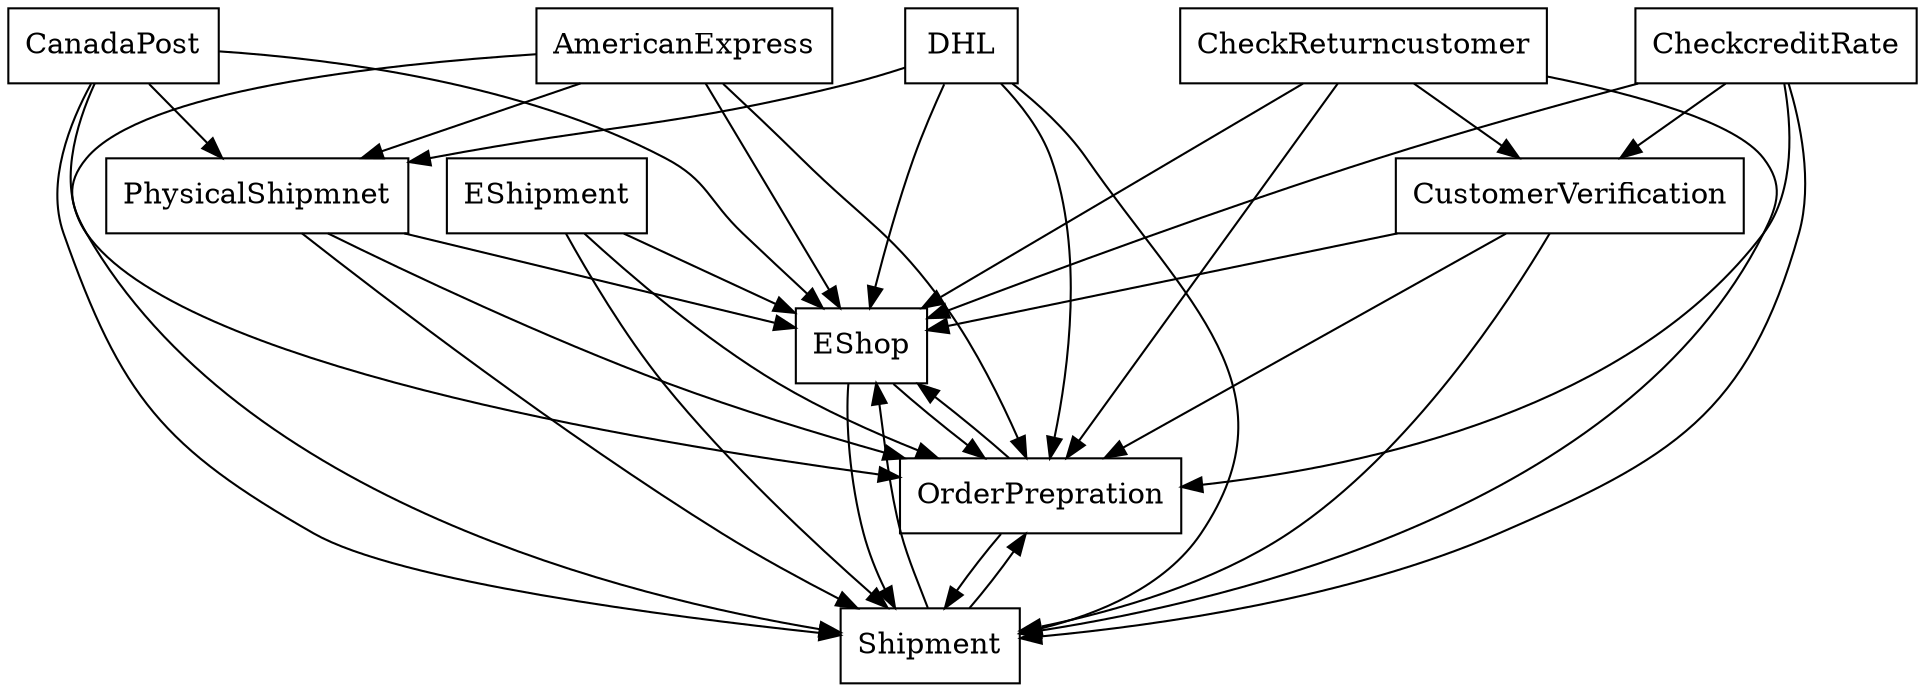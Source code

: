 digraph{
graph [rankdir=TB];
node [shape=box];
edge [arrowhead=normal];
0[label="EShipment",]
1[label="AmericanExpress",]
2[label="EShop",]
3[label="CheckcreditRate",]
4[label="CheckReturncustomer",]
5[label="CanadaPost",]
6[label="PhysicalShipmnet",]
7[label="OrderPrepration",]
8[label="DHL",]
9[label="Shipment",]
10[label="CustomerVerification",]
0->2[label="",]
0->7[label="",]
0->9[label="",]
1->2[label="",]
1->6[label="",]
1->7[label="",]
1->9[label="",]
2->7[label="",]
2->9[label="",]
3->2[label="",]
3->7[label="",]
3->9[label="",]
3->10[label="",]
4->2[label="",]
4->7[label="",]
4->9[label="",]
4->10[label="",]
5->2[label="",]
5->6[label="",]
5->7[label="",]
5->9[label="",]
6->2[label="",]
6->7[label="",]
6->9[label="",]
7->2[label="",]
7->9[label="",]
8->2[label="",]
8->6[label="",]
8->7[label="",]
8->9[label="",]
9->2[label="",]
9->7[label="",]
10->2[label="",]
10->7[label="",]
10->9[label="",]
}
